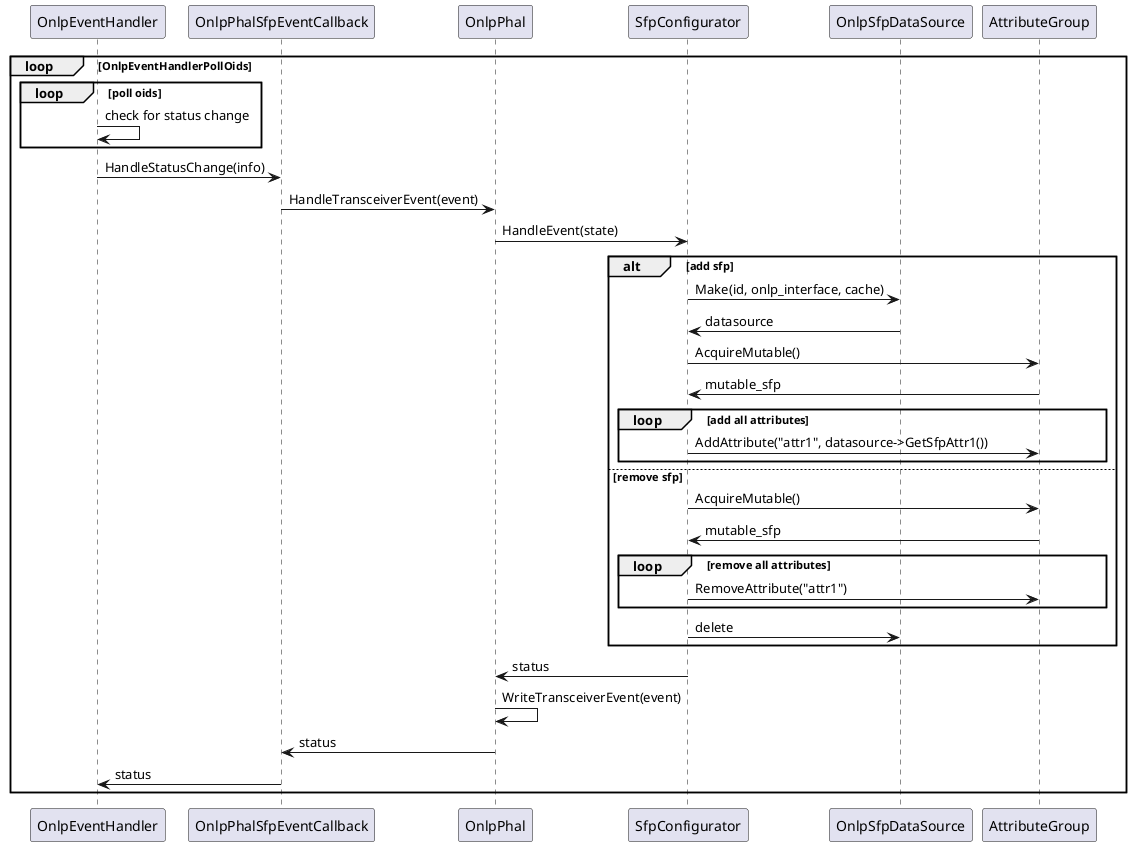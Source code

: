 @startuml
loop OnlpEventHandlerPollOids
  loop poll oids
    OnlpEventHandler -> OnlpEventHandler: check for status change
  end
  OnlpEventHandler -> OnlpPhalSfpEventCallback: HandleStatusChange(info)
  OnlpPhalSfpEventCallback -> OnlpPhal: HandleTransceiverEvent(event)
  OnlpPhal -> SfpConfigurator: HandleEvent(state)
  alt add sfp
    SfpConfigurator -> OnlpSfpDataSource: Make(id, onlp_interface, cache)
    SfpConfigurator <- OnlpSfpDataSource: datasource
    SfpConfigurator -> AttributeGroup: AcquireMutable()
    SfpConfigurator <- AttributeGroup: mutable_sfp
    loop add all attributes
      SfpConfigurator -> AttributeGroup: AddAttribute("attr1", datasource->GetSfpAttr1())
    end
  else remove sfp
    SfpConfigurator -> AttributeGroup: AcquireMutable()
    SfpConfigurator <- AttributeGroup: mutable_sfp
    loop remove all attributes
      SfpConfigurator -> AttributeGroup: RemoveAttribute("attr1")
    end
    SfpConfigurator -> OnlpSfpDataSource: delete
  end
  OnlpPhal <- SfpConfigurator: status
  OnlpPhal -> OnlpPhal: WriteTransceiverEvent(event)
  OnlpPhalSfpEventCallback <- OnlpPhal: status
  OnlpEventHandler <- OnlpPhalSfpEventCallback: status
end
@enduml

